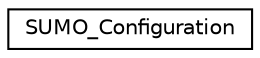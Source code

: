 digraph "Graphical Class Hierarchy"
{
 // LATEX_PDF_SIZE
  edge [fontname="Helvetica",fontsize="10",labelfontname="Helvetica",labelfontsize="10"];
  node [fontname="Helvetica",fontsize="10",shape=record];
  rankdir="LR";
  Node0 [label="SUMO_Configuration",height=0.2,width=0.4,color="black", fillcolor="white", style="filled",URL="$structSUMO__Configuration.html",tooltip=" "];
}
